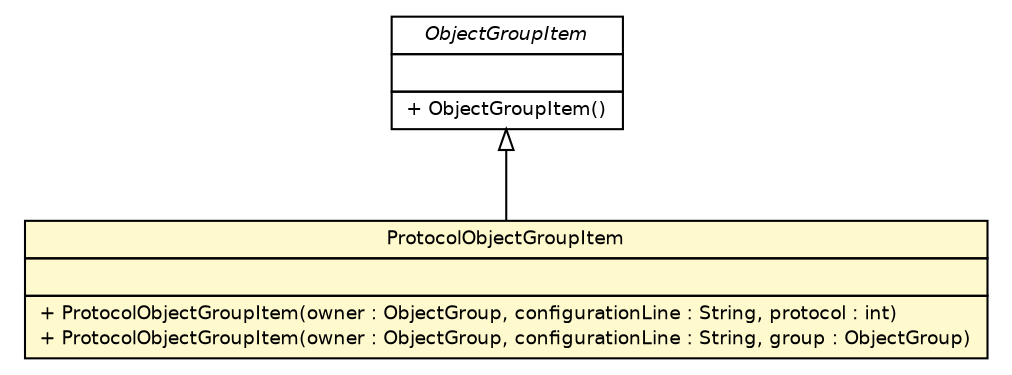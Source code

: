 #!/usr/local/bin/dot
#
# Class diagram 
# Generated by UmlGraph version 4.6 (http://www.spinellis.gr/sw/umlgraph)
#

digraph G {
	edge [fontname="Helvetica",fontsize=10,labelfontname="Helvetica",labelfontsize=10];
	node [fontname="Helvetica",fontsize=10,shape=plaintext];
	// fr.univrennes1.cri.jtacl.equipments.cisco.pix.ProtocolObjectGroupItem
	c10020 [label=<<table border="0" cellborder="1" cellspacing="0" cellpadding="2" port="p" bgcolor="lemonChiffon" href="./ProtocolObjectGroupItem.html">
		<tr><td><table border="0" cellspacing="0" cellpadding="1">
			<tr><td> ProtocolObjectGroupItem </td></tr>
		</table></td></tr>
		<tr><td><table border="0" cellspacing="0" cellpadding="1">
			<tr><td align="left">  </td></tr>
		</table></td></tr>
		<tr><td><table border="0" cellspacing="0" cellpadding="1">
			<tr><td align="left"> + ProtocolObjectGroupItem(owner : ObjectGroup, configurationLine : String, protocol : int) </td></tr>
			<tr><td align="left"> + ProtocolObjectGroupItem(owner : ObjectGroup, configurationLine : String, group : ObjectGroup) </td></tr>
		</table></td></tr>
		</table>>, fontname="Helvetica", fontcolor="black", fontsize=9.0];
	// fr.univrennes1.cri.jtacl.equipments.cisco.pix.ObjectGroupItem
	c10040 [label=<<table border="0" cellborder="1" cellspacing="0" cellpadding="2" port="p" href="./ObjectGroupItem.html">
		<tr><td><table border="0" cellspacing="0" cellpadding="1">
			<tr><td><font face="Helvetica-Oblique"> ObjectGroupItem </font></td></tr>
		</table></td></tr>
		<tr><td><table border="0" cellspacing="0" cellpadding="1">
			<tr><td align="left">  </td></tr>
		</table></td></tr>
		<tr><td><table border="0" cellspacing="0" cellpadding="1">
			<tr><td align="left"> + ObjectGroupItem() </td></tr>
		</table></td></tr>
		</table>>, fontname="Helvetica", fontcolor="black", fontsize=9.0];
	//fr.univrennes1.cri.jtacl.equipments.cisco.pix.ProtocolObjectGroupItem extends fr.univrennes1.cri.jtacl.equipments.cisco.pix.ObjectGroupItem
	c10040:p -> c10020:p [dir=back,arrowtail=empty];
}

